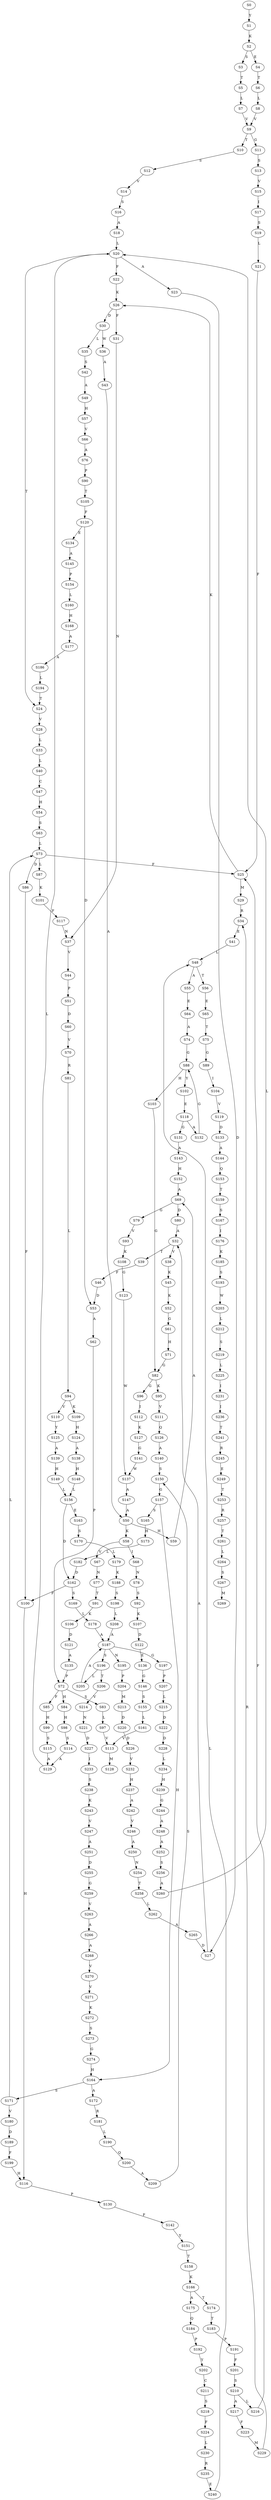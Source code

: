 strict digraph  {
	S0 -> S1 [ label = Y ];
	S1 -> S2 [ label = K ];
	S2 -> S3 [ label = S ];
	S2 -> S4 [ label = E ];
	S3 -> S5 [ label = T ];
	S4 -> S6 [ label = T ];
	S5 -> S7 [ label = L ];
	S6 -> S8 [ label = L ];
	S7 -> S9 [ label = V ];
	S8 -> S9 [ label = V ];
	S9 -> S10 [ label = T ];
	S9 -> S11 [ label = G ];
	S10 -> S12 [ label = S ];
	S11 -> S13 [ label = S ];
	S12 -> S14 [ label = V ];
	S13 -> S15 [ label = V ];
	S14 -> S16 [ label = S ];
	S15 -> S17 [ label = I ];
	S16 -> S18 [ label = A ];
	S17 -> S19 [ label = S ];
	S18 -> S20 [ label = L ];
	S19 -> S21 [ label = L ];
	S20 -> S22 [ label = F ];
	S20 -> S23 [ label = A ];
	S20 -> S24 [ label = T ];
	S21 -> S25 [ label = F ];
	S22 -> S26 [ label = K ];
	S23 -> S27 [ label = D ];
	S24 -> S28 [ label = V ];
	S25 -> S29 [ label = M ];
	S25 -> S26 [ label = K ];
	S26 -> S30 [ label = D ];
	S26 -> S31 [ label = F ];
	S27 -> S32 [ label = A ];
	S28 -> S33 [ label = L ];
	S29 -> S34 [ label = R ];
	S30 -> S35 [ label = L ];
	S30 -> S36 [ label = W ];
	S31 -> S37 [ label = N ];
	S32 -> S38 [ label = V ];
	S32 -> S39 [ label = T ];
	S33 -> S40 [ label = L ];
	S34 -> S41 [ label = E ];
	S35 -> S42 [ label = S ];
	S36 -> S43 [ label = A ];
	S37 -> S44 [ label = V ];
	S38 -> S45 [ label = K ];
	S39 -> S46 [ label = F ];
	S40 -> S47 [ label = C ];
	S41 -> S48 [ label = L ];
	S42 -> S49 [ label = A ];
	S43 -> S50 [ label = A ];
	S44 -> S51 [ label = P ];
	S45 -> S52 [ label = K ];
	S46 -> S53 [ label = D ];
	S47 -> S54 [ label = H ];
	S48 -> S55 [ label = A ];
	S48 -> S56 [ label = T ];
	S49 -> S57 [ label = H ];
	S50 -> S58 [ label = K ];
	S50 -> S59 [ label = H ];
	S51 -> S60 [ label = D ];
	S52 -> S61 [ label = G ];
	S53 -> S62 [ label = A ];
	S54 -> S63 [ label = S ];
	S55 -> S64 [ label = E ];
	S56 -> S65 [ label = E ];
	S57 -> S66 [ label = V ];
	S58 -> S67 [ label = V ];
	S58 -> S68 [ label = I ];
	S59 -> S69 [ label = A ];
	S60 -> S70 [ label = V ];
	S61 -> S71 [ label = H ];
	S62 -> S72 [ label = P ];
	S63 -> S73 [ label = L ];
	S64 -> S74 [ label = A ];
	S65 -> S75 [ label = T ];
	S66 -> S76 [ label = A ];
	S67 -> S77 [ label = N ];
	S68 -> S78 [ label = N ];
	S69 -> S79 [ label = G ];
	S69 -> S80 [ label = D ];
	S70 -> S81 [ label = R ];
	S71 -> S82 [ label = G ];
	S72 -> S83 [ label = S ];
	S72 -> S84 [ label = H ];
	S72 -> S85 [ label = F ];
	S73 -> S86 [ label = D ];
	S73 -> S87 [ label = L ];
	S73 -> S25 [ label = F ];
	S74 -> S88 [ label = G ];
	S75 -> S89 [ label = G ];
	S76 -> S90 [ label = P ];
	S77 -> S91 [ label = T ];
	S78 -> S92 [ label = S ];
	S79 -> S93 [ label = V ];
	S80 -> S32 [ label = A ];
	S81 -> S94 [ label = L ];
	S82 -> S95 [ label = K ];
	S82 -> S96 [ label = G ];
	S83 -> S97 [ label = L ];
	S84 -> S98 [ label = H ];
	S85 -> S99 [ label = H ];
	S86 -> S100 [ label = F ];
	S87 -> S101 [ label = K ];
	S88 -> S102 [ label = Y ];
	S88 -> S103 [ label = H ];
	S89 -> S104 [ label = I ];
	S90 -> S105 [ label = T ];
	S91 -> S106 [ label = K ];
	S92 -> S107 [ label = K ];
	S93 -> S108 [ label = K ];
	S94 -> S109 [ label = K ];
	S94 -> S110 [ label = V ];
	S95 -> S111 [ label = V ];
	S96 -> S112 [ label = I ];
	S97 -> S113 [ label = V ];
	S98 -> S114 [ label = S ];
	S99 -> S115 [ label = S ];
	S100 -> S116 [ label = H ];
	S101 -> S117 [ label = F ];
	S102 -> S118 [ label = E ];
	S103 -> S82 [ label = G ];
	S104 -> S119 [ label = V ];
	S105 -> S120 [ label = F ];
	S106 -> S121 [ label = D ];
	S107 -> S122 [ label = D ];
	S108 -> S123 [ label = G ];
	S109 -> S124 [ label = H ];
	S110 -> S125 [ label = Y ];
	S111 -> S126 [ label = Q ];
	S112 -> S127 [ label = K ];
	S113 -> S128 [ label = M ];
	S114 -> S129 [ label = A ];
	S115 -> S129 [ label = A ];
	S116 -> S130 [ label = P ];
	S117 -> S37 [ label = N ];
	S118 -> S131 [ label = G ];
	S118 -> S132 [ label = A ];
	S119 -> S133 [ label = D ];
	S120 -> S134 [ label = E ];
	S120 -> S53 [ label = D ];
	S121 -> S135 [ label = A ];
	S122 -> S136 [ label = E ];
	S123 -> S137 [ label = W ];
	S124 -> S138 [ label = A ];
	S125 -> S139 [ label = A ];
	S126 -> S140 [ label = A ];
	S127 -> S141 [ label = G ];
	S129 -> S20 [ label = L ];
	S130 -> S142 [ label = F ];
	S131 -> S143 [ label = A ];
	S132 -> S88 [ label = G ];
	S133 -> S144 [ label = A ];
	S134 -> S145 [ label = A ];
	S135 -> S72 [ label = P ];
	S136 -> S146 [ label = G ];
	S137 -> S147 [ label = A ];
	S138 -> S148 [ label = H ];
	S139 -> S149 [ label = H ];
	S140 -> S150 [ label = S ];
	S141 -> S137 [ label = W ];
	S142 -> S151 [ label = Y ];
	S143 -> S152 [ label = H ];
	S144 -> S153 [ label = Q ];
	S145 -> S154 [ label = P ];
	S146 -> S155 [ label = S ];
	S147 -> S50 [ label = A ];
	S148 -> S156 [ label = L ];
	S149 -> S156 [ label = L ];
	S150 -> S157 [ label = G ];
	S151 -> S158 [ label = T ];
	S152 -> S69 [ label = A ];
	S153 -> S159 [ label = T ];
	S154 -> S160 [ label = L ];
	S155 -> S161 [ label = L ];
	S156 -> S162 [ label = D ];
	S156 -> S163 [ label = E ];
	S157 -> S164 [ label = H ];
	S157 -> S165 [ label = S ];
	S158 -> S166 [ label = K ];
	S159 -> S167 [ label = S ];
	S160 -> S168 [ label = H ];
	S161 -> S113 [ label = V ];
	S162 -> S169 [ label = S ];
	S162 -> S100 [ label = F ];
	S163 -> S170 [ label = S ];
	S164 -> S171 [ label = S ];
	S164 -> S172 [ label = A ];
	S165 -> S173 [ label = H ];
	S166 -> S174 [ label = T ];
	S166 -> S175 [ label = A ];
	S167 -> S176 [ label = I ];
	S168 -> S177 [ label = A ];
	S169 -> S178 [ label = L ];
	S170 -> S179 [ label = L ];
	S171 -> S73 [ label = L ];
	S171 -> S180 [ label = V ];
	S172 -> S181 [ label = R ];
	S173 -> S182 [ label = L ];
	S174 -> S183 [ label = T ];
	S175 -> S184 [ label = Q ];
	S176 -> S185 [ label = K ];
	S177 -> S186 [ label = A ];
	S178 -> S187 [ label = A ];
	S179 -> S188 [ label = K ];
	S180 -> S189 [ label = D ];
	S181 -> S190 [ label = L ];
	S182 -> S162 [ label = D ];
	S183 -> S191 [ label = P ];
	S184 -> S192 [ label = P ];
	S185 -> S193 [ label = S ];
	S186 -> S194 [ label = L ];
	S187 -> S195 [ label = N ];
	S187 -> S196 [ label = S ];
	S187 -> S197 [ label = G ];
	S188 -> S198 [ label = S ];
	S189 -> S199 [ label = F ];
	S190 -> S200 [ label = Q ];
	S191 -> S201 [ label = F ];
	S192 -> S202 [ label = Y ];
	S193 -> S203 [ label = W ];
	S194 -> S24 [ label = T ];
	S195 -> S204 [ label = P ];
	S196 -> S205 [ label = L ];
	S196 -> S206 [ label = T ];
	S197 -> S207 [ label = P ];
	S198 -> S208 [ label = L ];
	S199 -> S116 [ label = H ];
	S200 -> S209 [ label = A ];
	S201 -> S210 [ label = S ];
	S202 -> S211 [ label = C ];
	S203 -> S212 [ label = L ];
	S204 -> S213 [ label = M ];
	S205 -> S187 [ label = A ];
	S206 -> S214 [ label = V ];
	S207 -> S215 [ label = L ];
	S208 -> S187 [ label = A ];
	S209 -> S150 [ label = S ];
	S210 -> S216 [ label = L ];
	S210 -> S217 [ label = A ];
	S211 -> S218 [ label = S ];
	S212 -> S219 [ label = S ];
	S213 -> S220 [ label = D ];
	S214 -> S221 [ label = N ];
	S215 -> S222 [ label = D ];
	S216 -> S25 [ label = F ];
	S217 -> S223 [ label = F ];
	S218 -> S224 [ label = F ];
	S219 -> S225 [ label = L ];
	S220 -> S226 [ label = D ];
	S221 -> S227 [ label = D ];
	S222 -> S228 [ label = D ];
	S223 -> S229 [ label = M ];
	S224 -> S230 [ label = L ];
	S225 -> S231 [ label = I ];
	S226 -> S232 [ label = V ];
	S227 -> S233 [ label = I ];
	S228 -> S234 [ label = L ];
	S229 -> S34 [ label = R ];
	S230 -> S235 [ label = R ];
	S231 -> S236 [ label = I ];
	S232 -> S237 [ label = H ];
	S233 -> S238 [ label = S ];
	S234 -> S239 [ label = H ];
	S235 -> S240 [ label = E ];
	S236 -> S241 [ label = T ];
	S237 -> S242 [ label = A ];
	S238 -> S243 [ label = K ];
	S239 -> S244 [ label = G ];
	S240 -> S48 [ label = L ];
	S241 -> S245 [ label = R ];
	S242 -> S246 [ label = V ];
	S243 -> S247 [ label = V ];
	S244 -> S248 [ label = A ];
	S245 -> S249 [ label = E ];
	S246 -> S250 [ label = A ];
	S247 -> S251 [ label = A ];
	S248 -> S252 [ label = A ];
	S249 -> S253 [ label = T ];
	S250 -> S254 [ label = N ];
	S251 -> S255 [ label = D ];
	S252 -> S256 [ label = S ];
	S253 -> S257 [ label = R ];
	S254 -> S258 [ label = T ];
	S255 -> S259 [ label = G ];
	S256 -> S260 [ label = A ];
	S257 -> S261 [ label = T ];
	S258 -> S262 [ label = L ];
	S259 -> S263 [ label = V ];
	S260 -> S20 [ label = L ];
	S261 -> S264 [ label = L ];
	S262 -> S265 [ label = A ];
	S263 -> S266 [ label = A ];
	S264 -> S267 [ label = S ];
	S265 -> S27 [ label = D ];
	S266 -> S268 [ label = A ];
	S267 -> S269 [ label = M ];
	S268 -> S270 [ label = V ];
	S270 -> S271 [ label = V ];
	S271 -> S272 [ label = K ];
	S272 -> S273 [ label = S ];
	S273 -> S274 [ label = G ];
	S274 -> S164 [ label = H ];
}
